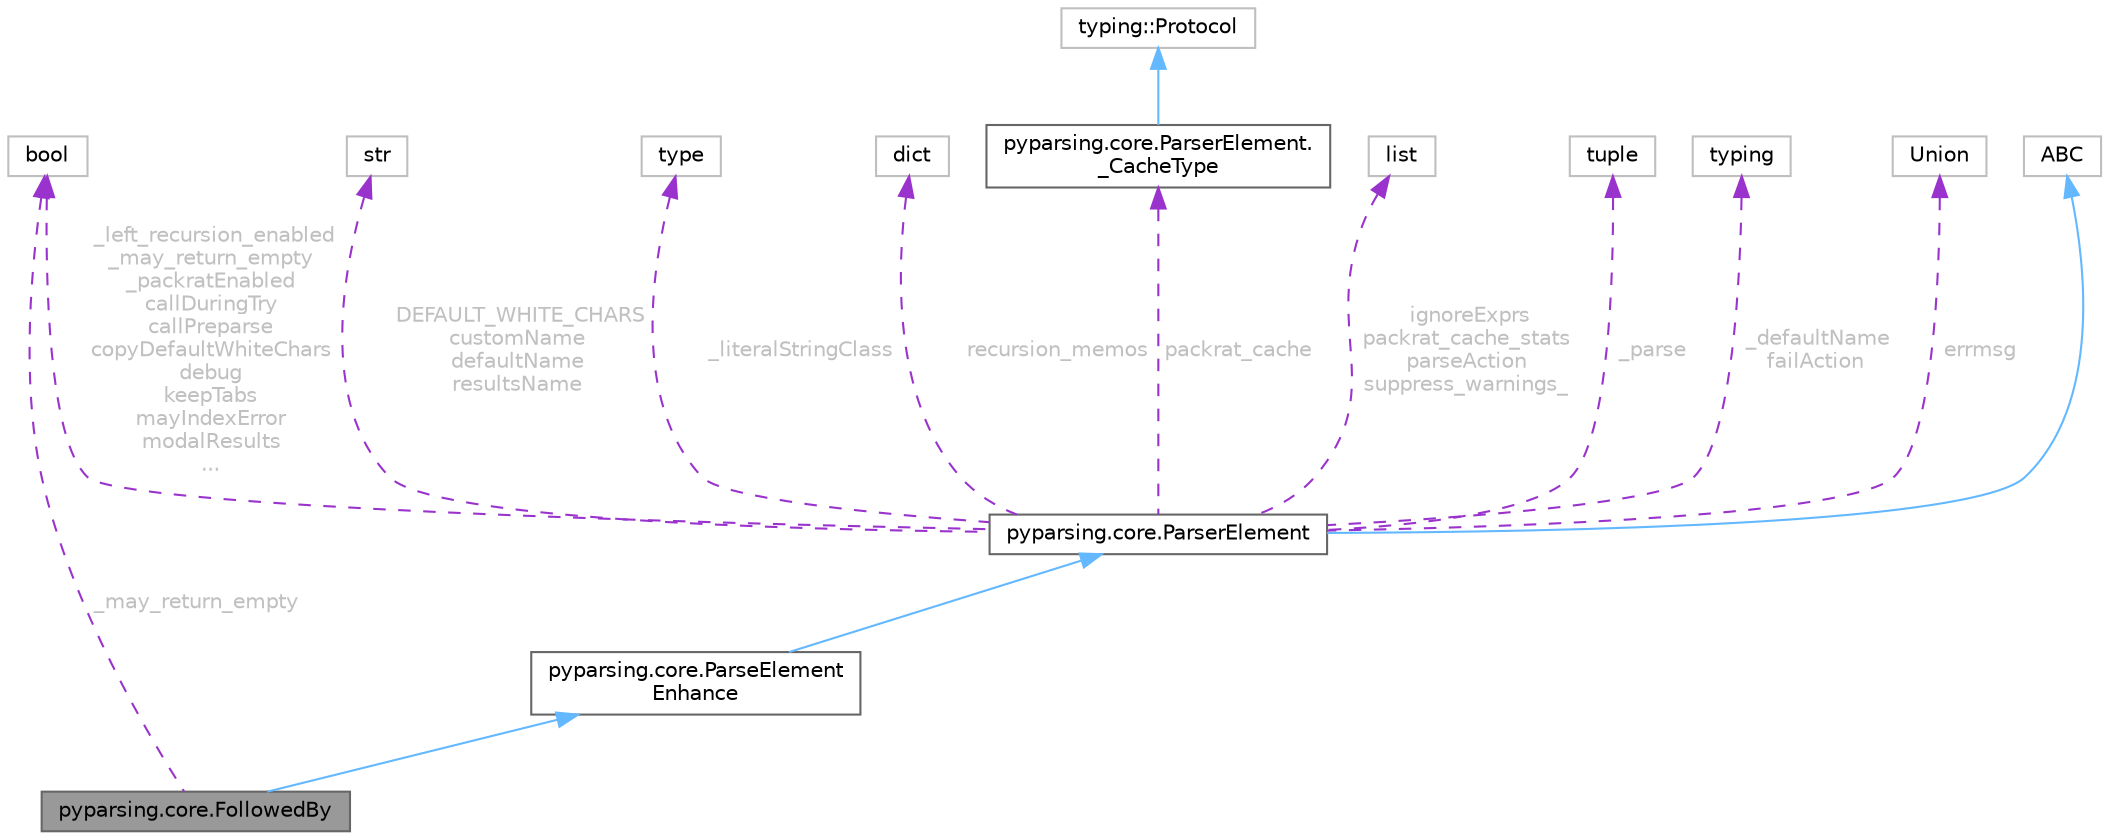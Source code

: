 digraph "pyparsing.core.FollowedBy"
{
 // LATEX_PDF_SIZE
  bgcolor="transparent";
  edge [fontname=Helvetica,fontsize=10,labelfontname=Helvetica,labelfontsize=10];
  node [fontname=Helvetica,fontsize=10,shape=box,height=0.2,width=0.4];
  Node1 [id="Node000001",label="pyparsing.core.FollowedBy",height=0.2,width=0.4,color="gray40", fillcolor="grey60", style="filled", fontcolor="black",tooltip=" "];
  Node2 -> Node1 [id="edge1_Node000001_Node000002",dir="back",color="steelblue1",style="solid",tooltip=" "];
  Node2 [id="Node000002",label="pyparsing.core.ParseElement\lEnhance",height=0.2,width=0.4,color="gray40", fillcolor="white", style="filled",URL="$df/dc6/classpyparsing_1_1core_1_1ParseElementEnhance.html",tooltip=" "];
  Node3 -> Node2 [id="edge2_Node000002_Node000003",dir="back",color="steelblue1",style="solid",tooltip=" "];
  Node3 [id="Node000003",label="pyparsing.core.ParserElement",height=0.2,width=0.4,color="gray40", fillcolor="white", style="filled",URL="$d9/d94/classpyparsing_1_1core_1_1ParserElement.html",tooltip=" "];
  Node4 -> Node3 [id="edge3_Node000003_Node000004",dir="back",color="steelblue1",style="solid",tooltip=" "];
  Node4 [id="Node000004",label="ABC",height=0.2,width=0.4,color="grey75", fillcolor="white", style="filled",URL="$dd/d9b/classABC.html",tooltip=" "];
  Node5 -> Node3 [id="edge4_Node000003_Node000005",dir="back",color="darkorchid3",style="dashed",tooltip=" ",label=" DEFAULT_WHITE_CHARS\ncustomName\ndefaultName\nresultsName",fontcolor="grey" ];
  Node5 [id="Node000005",label="str",height=0.2,width=0.4,color="grey75", fillcolor="white", style="filled",tooltip=" "];
  Node6 -> Node3 [id="edge5_Node000003_Node000006",dir="back",color="darkorchid3",style="dashed",tooltip=" ",label=" _left_recursion_enabled\n_may_return_empty\n_packratEnabled\ncallDuringTry\ncallPreparse\ncopyDefaultWhiteChars\ndebug\nkeepTabs\nmayIndexError\nmodalResults\n...",fontcolor="grey" ];
  Node6 [id="Node000006",label="bool",height=0.2,width=0.4,color="grey75", fillcolor="white", style="filled",tooltip=" "];
  Node7 -> Node3 [id="edge6_Node000003_Node000007",dir="back",color="darkorchid3",style="dashed",tooltip=" ",label=" _literalStringClass",fontcolor="grey" ];
  Node7 [id="Node000007",label="type",height=0.2,width=0.4,color="grey75", fillcolor="white", style="filled",tooltip=" "];
  Node8 -> Node3 [id="edge7_Node000003_Node000008",dir="back",color="darkorchid3",style="dashed",tooltip=" ",label=" recursion_memos",fontcolor="grey" ];
  Node8 [id="Node000008",label="dict",height=0.2,width=0.4,color="grey75", fillcolor="white", style="filled",tooltip=" "];
  Node9 -> Node3 [id="edge8_Node000003_Node000009",dir="back",color="darkorchid3",style="dashed",tooltip=" ",label=" packrat_cache",fontcolor="grey" ];
  Node9 [id="Node000009",label="pyparsing.core.ParserElement.\l_CacheType",height=0.2,width=0.4,color="gray40", fillcolor="white", style="filled",URL="$da/d96/classpyparsing_1_1core_1_1ParserElement_1_1__CacheType.html",tooltip=" "];
  Node10 -> Node9 [id="edge9_Node000009_Node000010",dir="back",color="steelblue1",style="solid",tooltip=" "];
  Node10 [id="Node000010",label="typing::Protocol",height=0.2,width=0.4,color="grey75", fillcolor="white", style="filled",tooltip=" "];
  Node11 -> Node3 [id="edge10_Node000003_Node000011",dir="back",color="darkorchid3",style="dashed",tooltip=" ",label=" ignoreExprs\npackrat_cache_stats\nparseAction\nsuppress_warnings_",fontcolor="grey" ];
  Node11 [id="Node000011",label="list",height=0.2,width=0.4,color="grey75", fillcolor="white", style="filled",tooltip=" "];
  Node12 -> Node3 [id="edge11_Node000003_Node000012",dir="back",color="darkorchid3",style="dashed",tooltip=" ",label=" _parse",fontcolor="grey" ];
  Node12 [id="Node000012",label="tuple",height=0.2,width=0.4,color="grey75", fillcolor="white", style="filled",tooltip=" "];
  Node13 -> Node3 [id="edge12_Node000003_Node000013",dir="back",color="darkorchid3",style="dashed",tooltip=" ",label=" _defaultName\nfailAction",fontcolor="grey" ];
  Node13 [id="Node000013",label="typing",height=0.2,width=0.4,color="grey75", fillcolor="white", style="filled",tooltip=" "];
  Node14 -> Node3 [id="edge13_Node000003_Node000014",dir="back",color="darkorchid3",style="dashed",tooltip=" ",label=" errmsg",fontcolor="grey" ];
  Node14 [id="Node000014",label="Union",height=0.2,width=0.4,color="grey75", fillcolor="white", style="filled",tooltip=" "];
  Node6 -> Node1 [id="edge14_Node000001_Node000006",dir="back",color="darkorchid3",style="dashed",tooltip=" ",label=" _may_return_empty",fontcolor="grey" ];
}
